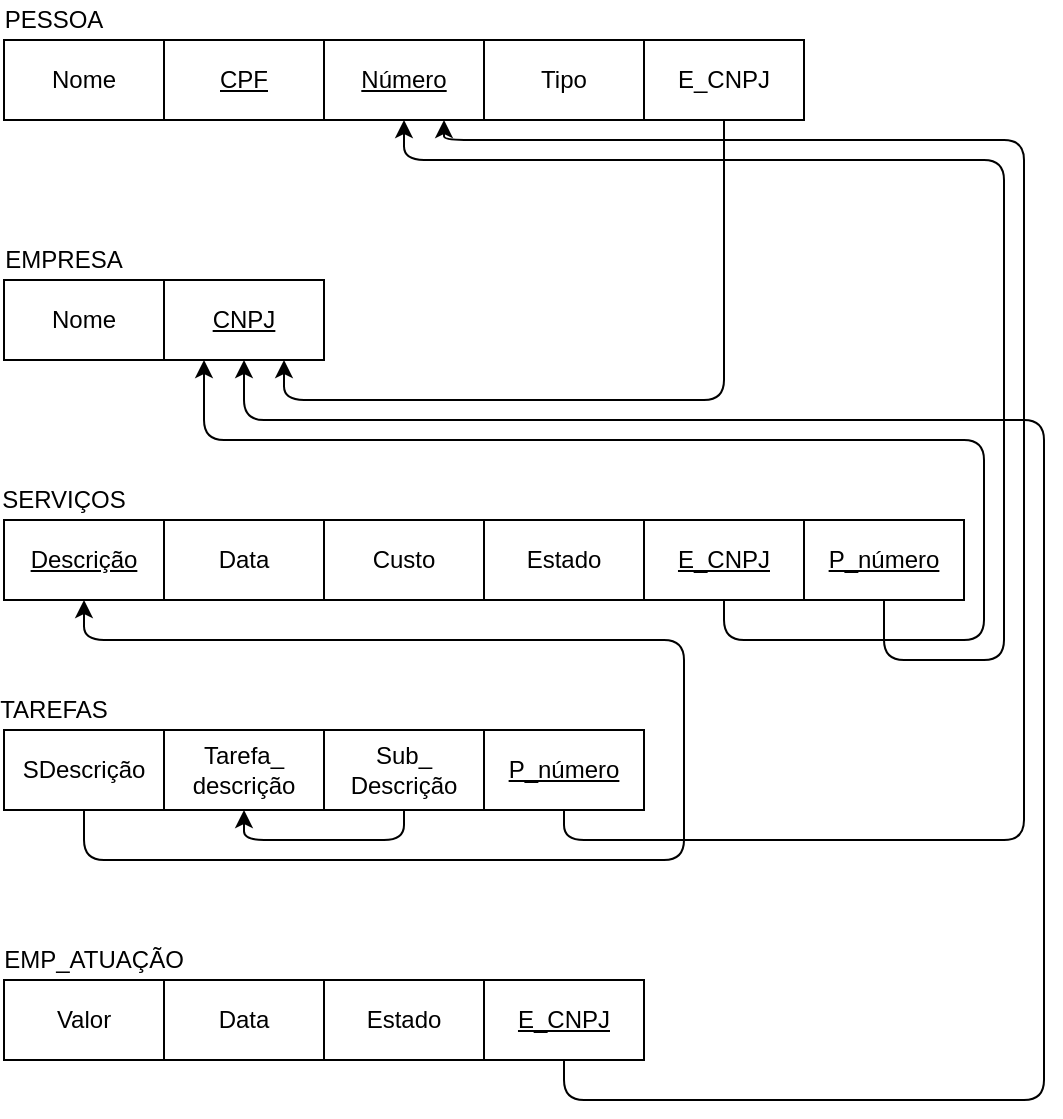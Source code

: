<mxfile version="14.4.6" type="device"><diagram id="61dMQAuQUaEgHzsXOLwm" name="Page-1"><mxGraphModel dx="1422" dy="762" grid="1" gridSize="10" guides="1" tooltips="1" connect="1" arrows="1" fold="1" page="1" pageScale="1" pageWidth="827" pageHeight="1169" math="0" shadow="0"><root><mxCell id="0"/><mxCell id="1" parent="0"/><mxCell id="9MOr4fofZIMFjiNVyy7c-14" value="Nome" style="rounded=0;whiteSpace=wrap;html=1;" vertex="1" parent="1"><mxGeometry x="80" y="240" width="80" height="40" as="geometry"/></mxCell><mxCell id="9MOr4fofZIMFjiNVyy7c-15" value="CPF" style="rounded=0;whiteSpace=wrap;html=1;fontStyle=4" vertex="1" parent="1"><mxGeometry x="160" y="240" width="80" height="40" as="geometry"/></mxCell><mxCell id="9MOr4fofZIMFjiNVyy7c-16" value="Número" style="rounded=0;whiteSpace=wrap;html=1;fontStyle=4" vertex="1" parent="1"><mxGeometry x="240" y="240" width="80" height="40" as="geometry"/></mxCell><mxCell id="9MOr4fofZIMFjiNVyy7c-17" value="Tipo" style="rounded=0;whiteSpace=wrap;html=1;" vertex="1" parent="1"><mxGeometry x="320" y="240" width="80" height="40" as="geometry"/></mxCell><mxCell id="9MOr4fofZIMFjiNVyy7c-18" value="E_CNPJ" style="rounded=0;whiteSpace=wrap;html=1;" vertex="1" parent="1"><mxGeometry x="400" y="240" width="80" height="40" as="geometry"/></mxCell><mxCell id="9MOr4fofZIMFjiNVyy7c-21" value="PESSOA" style="text;html=1;strokeColor=none;fillColor=none;align=center;verticalAlign=middle;whiteSpace=wrap;rounded=0;" vertex="1" parent="1"><mxGeometry x="80" y="220" width="50" height="20" as="geometry"/></mxCell><mxCell id="9MOr4fofZIMFjiNVyy7c-23" value="Nome" style="rounded=0;whiteSpace=wrap;html=1;" vertex="1" parent="1"><mxGeometry x="80" y="360" width="80" height="40" as="geometry"/></mxCell><mxCell id="9MOr4fofZIMFjiNVyy7c-24" value="CNPJ" style="rounded=0;whiteSpace=wrap;html=1;fontStyle=4" vertex="1" parent="1"><mxGeometry x="160" y="360" width="80" height="40" as="geometry"/></mxCell><mxCell id="9MOr4fofZIMFjiNVyy7c-25" value="EMPRESA" style="text;html=1;strokeColor=none;fillColor=none;align=center;verticalAlign=middle;whiteSpace=wrap;rounded=0;" vertex="1" parent="1"><mxGeometry x="80" y="340" width="60" height="20" as="geometry"/></mxCell><mxCell id="9MOr4fofZIMFjiNVyy7c-38" value="Descrição" style="rounded=0;whiteSpace=wrap;html=1;fontStyle=4" vertex="1" parent="1"><mxGeometry x="80" y="480" width="80" height="40" as="geometry"/></mxCell><mxCell id="9MOr4fofZIMFjiNVyy7c-39" value="Data" style="rounded=0;whiteSpace=wrap;html=1;" vertex="1" parent="1"><mxGeometry x="160" y="480" width="80" height="40" as="geometry"/></mxCell><mxCell id="9MOr4fofZIMFjiNVyy7c-40" value="Custo" style="rounded=0;whiteSpace=wrap;html=1;" vertex="1" parent="1"><mxGeometry x="240" y="480" width="80" height="40" as="geometry"/></mxCell><mxCell id="9MOr4fofZIMFjiNVyy7c-41" value="Estado" style="rounded=0;whiteSpace=wrap;html=1;" vertex="1" parent="1"><mxGeometry x="320" y="480" width="80" height="40" as="geometry"/></mxCell><mxCell id="9MOr4fofZIMFjiNVyy7c-42" value="E_CNPJ" style="rounded=0;whiteSpace=wrap;html=1;fontStyle=4" vertex="1" parent="1"><mxGeometry x="400" y="480" width="80" height="40" as="geometry"/></mxCell><mxCell id="9MOr4fofZIMFjiNVyy7c-43" value="P_número" style="rounded=0;whiteSpace=wrap;html=1;fontStyle=4" vertex="1" parent="1"><mxGeometry x="480" y="480" width="80" height="40" as="geometry"/></mxCell><mxCell id="9MOr4fofZIMFjiNVyy7c-45" value="SERVIÇOS" style="text;html=1;strokeColor=none;fillColor=none;align=center;verticalAlign=middle;whiteSpace=wrap;rounded=0;" vertex="1" parent="1"><mxGeometry x="80" y="460" width="60" height="20" as="geometry"/></mxCell><mxCell id="9MOr4fofZIMFjiNVyy7c-46" value="SDescrição" style="rounded=0;whiteSpace=wrap;html=1;" vertex="1" parent="1"><mxGeometry x="80" y="585" width="80" height="40" as="geometry"/></mxCell><mxCell id="9MOr4fofZIMFjiNVyy7c-47" value="Tarefa_&lt;br&gt;descrição" style="rounded=0;whiteSpace=wrap;html=1;" vertex="1" parent="1"><mxGeometry x="160" y="585" width="80" height="40" as="geometry"/></mxCell><mxCell id="9MOr4fofZIMFjiNVyy7c-48" value="Sub_&lt;br&gt;Descrição" style="rounded=0;whiteSpace=wrap;html=1;" vertex="1" parent="1"><mxGeometry x="240" y="585" width="80" height="40" as="geometry"/></mxCell><mxCell id="9MOr4fofZIMFjiNVyy7c-49" value="P_número" style="rounded=0;whiteSpace=wrap;html=1;fontStyle=4" vertex="1" parent="1"><mxGeometry x="320" y="585" width="80" height="40" as="geometry"/></mxCell><mxCell id="9MOr4fofZIMFjiNVyy7c-53" value="TAREFAS" style="text;html=1;strokeColor=none;fillColor=none;align=center;verticalAlign=middle;whiteSpace=wrap;rounded=0;" vertex="1" parent="1"><mxGeometry x="80" y="565" width="50" height="20" as="geometry"/></mxCell><mxCell id="9MOr4fofZIMFjiNVyy7c-54" value="Valor" style="rounded=0;whiteSpace=wrap;html=1;" vertex="1" parent="1"><mxGeometry x="80" y="710" width="80" height="40" as="geometry"/></mxCell><mxCell id="9MOr4fofZIMFjiNVyy7c-55" value="Data" style="rounded=0;whiteSpace=wrap;html=1;" vertex="1" parent="1"><mxGeometry x="160" y="710" width="80" height="40" as="geometry"/></mxCell><mxCell id="9MOr4fofZIMFjiNVyy7c-56" value="Estado" style="rounded=0;whiteSpace=wrap;html=1;" vertex="1" parent="1"><mxGeometry x="240" y="710" width="80" height="40" as="geometry"/></mxCell><mxCell id="9MOr4fofZIMFjiNVyy7c-57" value="E_CNPJ" style="rounded=0;whiteSpace=wrap;html=1;fontStyle=4" vertex="1" parent="1"><mxGeometry x="320" y="710" width="80" height="40" as="geometry"/></mxCell><mxCell id="9MOr4fofZIMFjiNVyy7c-61" value="EMP_ATUAÇÃO" style="text;html=1;strokeColor=none;fillColor=none;align=center;verticalAlign=middle;whiteSpace=wrap;rounded=0;" vertex="1" parent="1"><mxGeometry x="80" y="690" width="90" height="20" as="geometry"/></mxCell><mxCell id="9MOr4fofZIMFjiNVyy7c-67" value="" style="endArrow=classic;html=1;exitX=0.5;exitY=1;exitDx=0;exitDy=0;entryX=0.75;entryY=1;entryDx=0;entryDy=0;" edge="1" parent="1" source="9MOr4fofZIMFjiNVyy7c-18" target="9MOr4fofZIMFjiNVyy7c-24"><mxGeometry width="50" height="50" relative="1" as="geometry"><mxPoint x="364" y="400" as="sourcePoint"/><mxPoint x="414" y="350" as="targetPoint"/><Array as="points"><mxPoint x="440" y="420"/><mxPoint x="220" y="420"/></Array></mxGeometry></mxCell><mxCell id="9MOr4fofZIMFjiNVyy7c-68" value="" style="endArrow=classic;html=1;exitX=0.5;exitY=1;exitDx=0;exitDy=0;entryX=0.25;entryY=1;entryDx=0;entryDy=0;" edge="1" parent="1" source="9MOr4fofZIMFjiNVyy7c-42" target="9MOr4fofZIMFjiNVyy7c-24"><mxGeometry width="50" height="50" relative="1" as="geometry"><mxPoint x="520" y="625" as="sourcePoint"/><mxPoint x="570" y="575" as="targetPoint"/><Array as="points"><mxPoint x="440" y="540"/><mxPoint x="570" y="540"/><mxPoint x="570" y="440"/><mxPoint x="180" y="440"/></Array></mxGeometry></mxCell><mxCell id="9MOr4fofZIMFjiNVyy7c-70" value="" style="endArrow=classic;html=1;exitX=0.5;exitY=1;exitDx=0;exitDy=0;entryX=0.5;entryY=1;entryDx=0;entryDy=0;" edge="1" parent="1" source="9MOr4fofZIMFjiNVyy7c-43" target="9MOr4fofZIMFjiNVyy7c-16"><mxGeometry width="50" height="50" relative="1" as="geometry"><mxPoint x="260" y="530" as="sourcePoint"/><mxPoint x="310" y="480" as="targetPoint"/><Array as="points"><mxPoint x="520" y="550"/><mxPoint x="580" y="550"/><mxPoint x="580" y="300"/><mxPoint x="280" y="300"/></Array></mxGeometry></mxCell><mxCell id="9MOr4fofZIMFjiNVyy7c-71" value="" style="endArrow=classic;html=1;exitX=0.5;exitY=1;exitDx=0;exitDy=0;entryX=0.5;entryY=1;entryDx=0;entryDy=0;" edge="1" parent="1" source="9MOr4fofZIMFjiNVyy7c-48" target="9MOr4fofZIMFjiNVyy7c-47"><mxGeometry width="50" height="50" relative="1" as="geometry"><mxPoint x="280" y="675" as="sourcePoint"/><mxPoint x="330" y="625" as="targetPoint"/><Array as="points"><mxPoint x="280" y="640"/><mxPoint x="200" y="640"/></Array></mxGeometry></mxCell><mxCell id="9MOr4fofZIMFjiNVyy7c-72" value="" style="endArrow=classic;html=1;exitX=0.5;exitY=1;exitDx=0;exitDy=0;entryX=0.5;entryY=1;entryDx=0;entryDy=0;" edge="1" parent="1" source="9MOr4fofZIMFjiNVyy7c-46" target="9MOr4fofZIMFjiNVyy7c-38"><mxGeometry width="50" height="50" relative="1" as="geometry"><mxPoint x="160" y="670" as="sourcePoint"/><mxPoint x="210" y="620" as="targetPoint"/><Array as="points"><mxPoint x="120" y="650"/><mxPoint x="420" y="650"/><mxPoint x="420" y="540"/><mxPoint x="120" y="540"/></Array></mxGeometry></mxCell><mxCell id="9MOr4fofZIMFjiNVyy7c-73" value="" style="endArrow=classic;html=1;exitX=0.5;exitY=1;exitDx=0;exitDy=0;entryX=0.75;entryY=1;entryDx=0;entryDy=0;" edge="1" parent="1" source="9MOr4fofZIMFjiNVyy7c-49" target="9MOr4fofZIMFjiNVyy7c-16"><mxGeometry width="50" height="50" relative="1" as="geometry"><mxPoint x="260" y="530" as="sourcePoint"/><mxPoint x="310" y="480" as="targetPoint"/><Array as="points"><mxPoint x="360" y="640"/><mxPoint x="590" y="640"/><mxPoint x="590" y="290"/><mxPoint x="300" y="290"/></Array></mxGeometry></mxCell><mxCell id="9MOr4fofZIMFjiNVyy7c-74" value="" style="endArrow=classic;html=1;exitX=0.5;exitY=1;exitDx=0;exitDy=0;entryX=0.5;entryY=1;entryDx=0;entryDy=0;" edge="1" parent="1" source="9MOr4fofZIMFjiNVyy7c-57" target="9MOr4fofZIMFjiNVyy7c-24"><mxGeometry width="50" height="50" relative="1" as="geometry"><mxPoint x="100" y="520" as="sourcePoint"/><mxPoint x="150" y="470" as="targetPoint"/><Array as="points"><mxPoint x="360" y="770"/><mxPoint x="600" y="770"/><mxPoint x="600" y="430"/><mxPoint x="200" y="430"/></Array></mxGeometry></mxCell></root></mxGraphModel></diagram></mxfile>